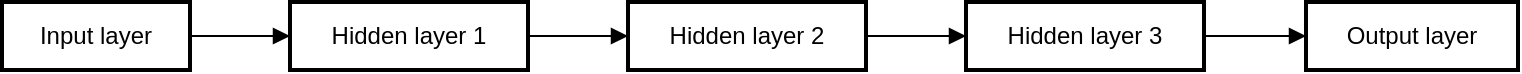 <mxfile version="21.2.7" type="github">
  <diagram name="Page-1" id="kcJhwbKPHnecdCqHtL_I">
    <mxGraphModel>
      <root>
        <mxCell id="0" />
        <mxCell id="1" parent="0" />
        <mxCell id="2" value="Input layer" style="whiteSpace=wrap;strokeWidth=2;" vertex="1" parent="1">
          <mxGeometry width="94" height="34" as="geometry" />
        </mxCell>
        <mxCell id="3" value="Hidden layer 1" style="whiteSpace=wrap;strokeWidth=2;" vertex="1" parent="1">
          <mxGeometry x="144" width="119" height="34" as="geometry" />
        </mxCell>
        <mxCell id="4" value="Hidden layer 2" style="whiteSpace=wrap;strokeWidth=2;" vertex="1" parent="1">
          <mxGeometry x="313" width="119" height="34" as="geometry" />
        </mxCell>
        <mxCell id="5" value="Hidden layer 3" style="whiteSpace=wrap;strokeWidth=2;" vertex="1" parent="1">
          <mxGeometry x="482" width="119" height="34" as="geometry" />
        </mxCell>
        <mxCell id="6" value="Output layer" style="whiteSpace=wrap;strokeWidth=2;" vertex="1" parent="1">
          <mxGeometry x="652" width="106" height="34" as="geometry" />
        </mxCell>
        <mxCell id="7" value="" style="curved=1;startArrow=none;endArrow=block;exitX=0.997;exitY=0.5;entryX=-0.002;entryY=0.5;" edge="1" parent="1" source="2" target="3">
          <mxGeometry relative="1" as="geometry">
            <Array as="points" />
          </mxGeometry>
        </mxCell>
        <mxCell id="8" value="" style="curved=1;startArrow=none;endArrow=block;exitX=1.001;exitY=0.5;entryX=0.001;entryY=0.5;" edge="1" parent="1" source="3" target="4">
          <mxGeometry relative="1" as="geometry">
            <Array as="points" />
          </mxGeometry>
        </mxCell>
        <mxCell id="9" value="" style="curved=1;startArrow=none;endArrow=block;exitX=1.003;exitY=0.5;entryX=0.003;entryY=0.5;" edge="1" parent="1" source="4" target="5">
          <mxGeometry relative="1" as="geometry">
            <Array as="points" />
          </mxGeometry>
        </mxCell>
        <mxCell id="10" value="" style="curved=1;startArrow=none;endArrow=block;exitX=1.006;exitY=0.5;entryX=-0.002;entryY=0.5;" edge="1" parent="1" source="5" target="6">
          <mxGeometry relative="1" as="geometry">
            <Array as="points" />
          </mxGeometry>
        </mxCell>
      </root>
    </mxGraphModel>
  </diagram>
</mxfile>

